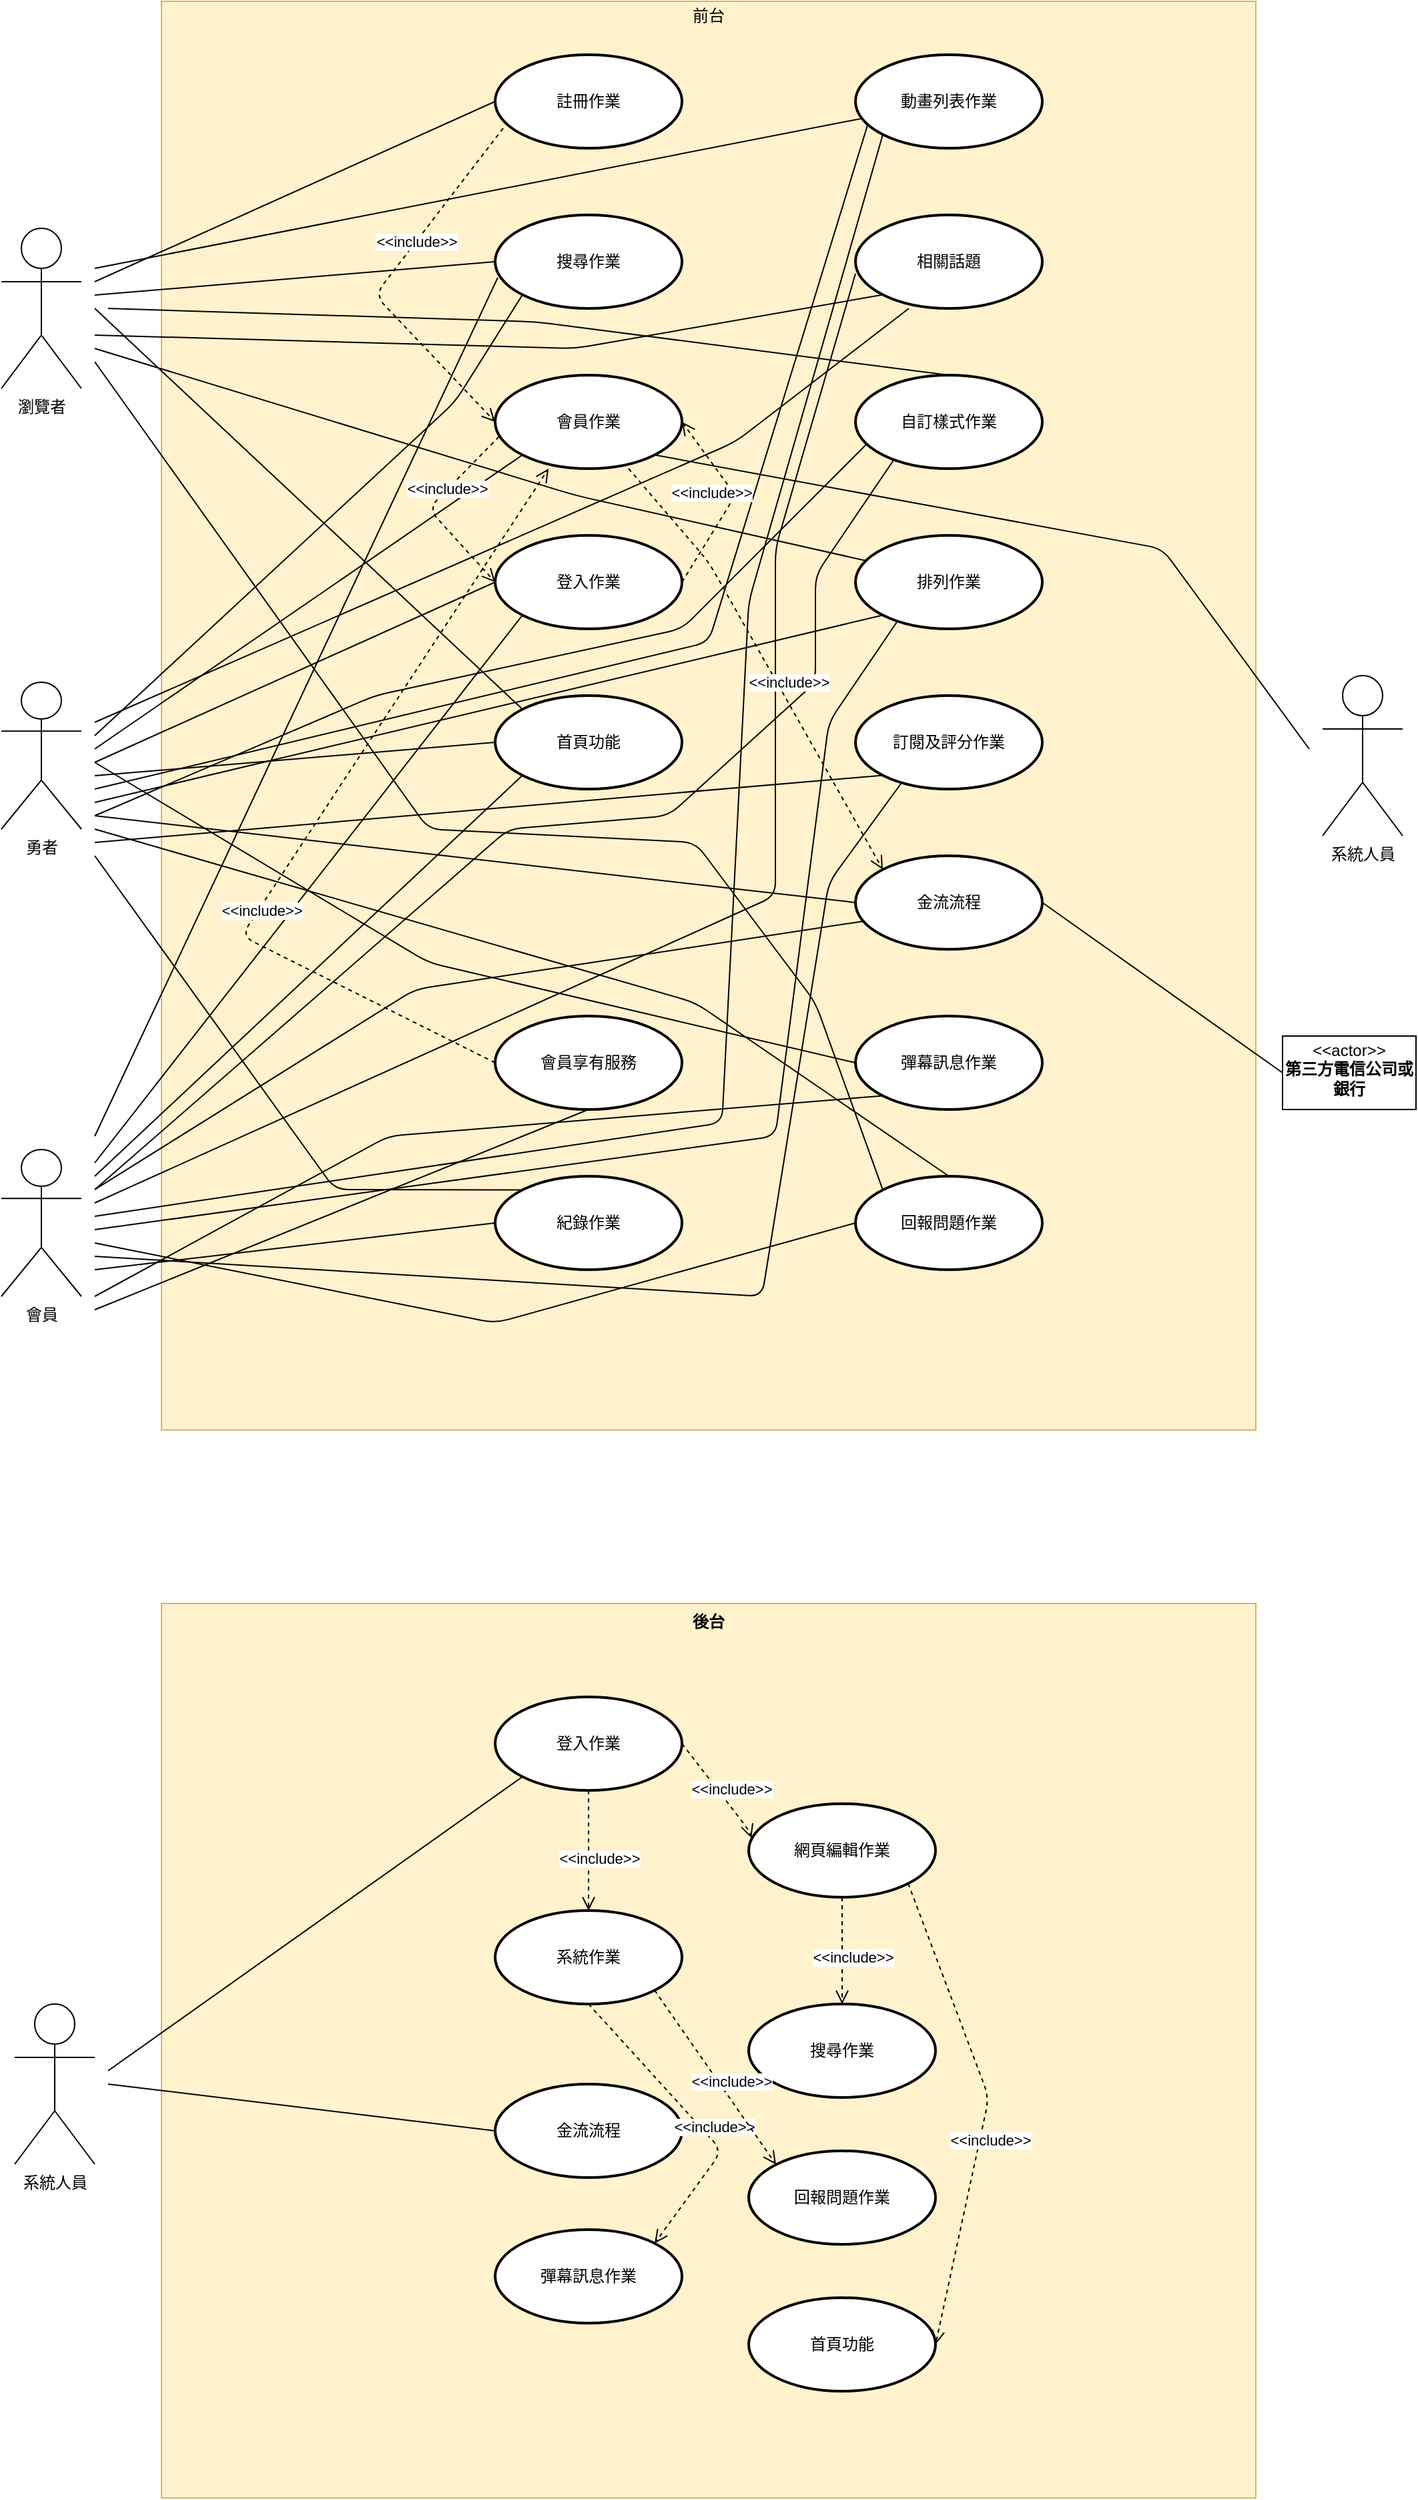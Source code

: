 <mxfile version="20.0.1" type="device"><diagram id="F3WB5YDel7c3edouXfug" name="第1頁"><mxGraphModel dx="2249" dy="794" grid="1" gridSize="10" guides="1" tooltips="1" connect="1" arrows="1" fold="1" page="1" pageScale="1" pageWidth="827" pageHeight="1169" math="0" shadow="0"><root><mxCell id="0"/><mxCell id="1" parent="0"/><mxCell id="QY_cZ6DShhvEoVotdH_t-108" value="後台" style="shape=rect;html=1;verticalAlign=top;fontStyle=1;whiteSpace=wrap;align=center;fillColor=#fff2cc;strokeColor=#d6b656;" parent="1" vertex="1"><mxGeometry x="-450" y="1400" width="820" height="670" as="geometry"/></mxCell><mxCell id="QY_cZ6DShhvEoVotdH_t-85" value="&lt;p style=&quot;margin:0px;margin-top:4px;text-align:center;&quot;&gt;前台&lt;/p&gt;" style="shape=rect;html=1;overflow=fill;html=1;whiteSpace=wrap;align=center;fillColor=#fff2cc;strokeColor=#d6b656;" parent="1" vertex="1"><mxGeometry x="-450" y="200" width="820" height="1070" as="geometry"/></mxCell><mxCell id="QY_cZ6DShhvEoVotdH_t-1" value="註冊作業" style="ellipse;whiteSpace=wrap;html=1;" parent="1" vertex="1"><mxGeometry x="-200" y="240" width="140" height="70" as="geometry"/></mxCell><mxCell id="QY_cZ6DShhvEoVotdH_t-2" value="登入作業" style="ellipse;whiteSpace=wrap;html=1;" parent="1" vertex="1"><mxGeometry x="-200" y="600" width="140" height="70" as="geometry"/></mxCell><mxCell id="QY_cZ6DShhvEoVotdH_t-3" value="會員作業" style="ellipse;whiteSpace=wrap;html=1;" parent="1" vertex="1"><mxGeometry x="-200" y="480" width="140" height="70" as="geometry"/></mxCell><mxCell id="QY_cZ6DShhvEoVotdH_t-4" value="播放作業" style="ellipse;whiteSpace=wrap;html=1;" parent="1" vertex="1"><mxGeometry x="-200" y="720" width="140" height="70" as="geometry"/></mxCell><mxCell id="QY_cZ6DShhvEoVotdH_t-5" value="搜尋作業" style="ellipse;whiteSpace=wrap;html=1;" parent="1" vertex="1"><mxGeometry x="-200" y="360" width="140" height="70" as="geometry"/></mxCell><mxCell id="QY_cZ6DShhvEoVotdH_t-6" value="相關話題" style="ellipse;whiteSpace=wrap;html=1;" parent="1" vertex="1"><mxGeometry x="70" y="360" width="140" height="70" as="geometry"/></mxCell><mxCell id="QY_cZ6DShhvEoVotdH_t-7" value="自訂樣式作業" style="ellipse;whiteSpace=wrap;html=1;" parent="1" vertex="1"><mxGeometry x="70" y="480" width="140" height="70" as="geometry"/></mxCell><mxCell id="QY_cZ6DShhvEoVotdH_t-8" value="排列作業" style="ellipse;whiteSpace=wrap;html=1;" parent="1" vertex="1"><mxGeometry x="70" y="600" width="140" height="70" as="geometry"/></mxCell><mxCell id="QY_cZ6DShhvEoVotdH_t-9" value="動畫列表作業" style="ellipse;whiteSpace=wrap;html=1;" parent="1" vertex="1"><mxGeometry x="70" y="240" width="140" height="70" as="geometry"/></mxCell><mxCell id="QY_cZ6DShhvEoVotdH_t-10" value="回報問題作業" style="ellipse;whiteSpace=wrap;html=1;strokeWidth=2;" parent="1" vertex="1"><mxGeometry x="70" y="1080" width="140" height="70" as="geometry"/></mxCell><mxCell id="QY_cZ6DShhvEoVotdH_t-11" value="訂閱及評分作業" style="ellipse;whiteSpace=wrap;html=1;" parent="1" vertex="1"><mxGeometry x="70" y="720" width="140" height="70" as="geometry"/></mxCell><mxCell id="QY_cZ6DShhvEoVotdH_t-12" value="紀錄作業" style="ellipse;whiteSpace=wrap;html=1;strokeWidth=2;" parent="1" vertex="1"><mxGeometry x="-200" y="1080" width="140" height="70" as="geometry"/></mxCell><mxCell id="QY_cZ6DShhvEoVotdH_t-13" value="彈幕訊息作業" style="ellipse;whiteSpace=wrap;html=1;strokeWidth=2;" parent="1" vertex="1"><mxGeometry x="70" y="960" width="140" height="70" as="geometry"/></mxCell><mxCell id="QY_cZ6DShhvEoVotdH_t-15" value="會員享有服務" style="ellipse;whiteSpace=wrap;html=1;strokeWidth=2;" parent="1" vertex="1"><mxGeometry x="-200" y="960" width="140" height="70" as="geometry"/></mxCell><mxCell id="QY_cZ6DShhvEoVotdH_t-18" value="金流流程" style="ellipse;whiteSpace=wrap;html=1;" parent="1" vertex="1"><mxGeometry x="70" y="840" width="140" height="70" as="geometry"/></mxCell><mxCell id="QY_cZ6DShhvEoVotdH_t-21" value="瀏覽者" style="shape=umlActor;verticalLabelPosition=bottom;verticalAlign=top;html=1;" parent="1" vertex="1"><mxGeometry x="-570" y="370" width="60" height="120" as="geometry"/></mxCell><mxCell id="QY_cZ6DShhvEoVotdH_t-22" value="勇者" style="shape=umlActor;verticalLabelPosition=bottom;verticalAlign=top;html=1;" parent="1" vertex="1"><mxGeometry x="-570" y="710" width="60" height="110" as="geometry"/></mxCell><mxCell id="QY_cZ6DShhvEoVotdH_t-23" value="會員" style="shape=umlActor;verticalLabelPosition=bottom;verticalAlign=top;html=1;" parent="1" vertex="1"><mxGeometry x="-570" y="1060" width="60" height="110" as="geometry"/></mxCell><mxCell id="QY_cZ6DShhvEoVotdH_t-37" value="" style="endArrow=none;html=1;rounded=1;entryX=0;entryY=0.5;entryDx=0;entryDy=0;" parent="1" target="QY_cZ6DShhvEoVotdH_t-1" edge="1"><mxGeometry width="50" height="50" relative="1" as="geometry"><mxPoint x="-500" y="410" as="sourcePoint"/><mxPoint x="-420" y="400" as="targetPoint"/></mxGeometry></mxCell><mxCell id="QY_cZ6DShhvEoVotdH_t-38" value="" style="endArrow=none;html=1;rounded=1;entryX=0;entryY=0.5;entryDx=0;entryDy=0;" parent="1" target="QY_cZ6DShhvEoVotdH_t-2" edge="1"><mxGeometry width="50" height="50" relative="1" as="geometry"><mxPoint x="-500" y="770" as="sourcePoint"/><mxPoint x="-420" y="750" as="targetPoint"/></mxGeometry></mxCell><mxCell id="QY_cZ6DShhvEoVotdH_t-39" value="" style="endArrow=none;html=1;rounded=1;entryX=0;entryY=1;entryDx=0;entryDy=0;" parent="1" target="QY_cZ6DShhvEoVotdH_t-2" edge="1"><mxGeometry width="50" height="50" relative="1" as="geometry"><mxPoint x="-500" y="1070" as="sourcePoint"/><mxPoint x="-430" y="1020" as="targetPoint"/></mxGeometry></mxCell><mxCell id="QY_cZ6DShhvEoVotdH_t-41" value="" style="endArrow=none;html=1;rounded=1;entryX=0;entryY=1;entryDx=0;entryDy=0;" parent="1" target="QY_cZ6DShhvEoVotdH_t-3" edge="1"><mxGeometry width="50" height="50" relative="1" as="geometry"><mxPoint x="-500" y="760" as="sourcePoint"/><mxPoint x="-370" y="630" as="targetPoint"/></mxGeometry></mxCell><mxCell id="QY_cZ6DShhvEoVotdH_t-42" value="" style="endArrow=none;html=1;rounded=1;entryX=0;entryY=0;entryDx=0;entryDy=0;" parent="1" target="QY_cZ6DShhvEoVotdH_t-4" edge="1"><mxGeometry width="50" height="50" relative="1" as="geometry"><mxPoint x="-500" y="430" as="sourcePoint"/><mxPoint x="-440" y="410" as="targetPoint"/></mxGeometry></mxCell><mxCell id="QY_cZ6DShhvEoVotdH_t-44" value="" style="endArrow=none;html=1;rounded=1;entryX=0;entryY=0.5;entryDx=0;entryDy=0;" parent="1" target="QY_cZ6DShhvEoVotdH_t-4" edge="1"><mxGeometry width="50" height="50" relative="1" as="geometry"><mxPoint x="-500" y="780" as="sourcePoint"/><mxPoint x="-420" y="770" as="targetPoint"/></mxGeometry></mxCell><mxCell id="QY_cZ6DShhvEoVotdH_t-45" value="" style="endArrow=none;html=1;rounded=1;entryX=0;entryY=1;entryDx=0;entryDy=0;" parent="1" target="QY_cZ6DShhvEoVotdH_t-4" edge="1"><mxGeometry width="50" height="50" relative="1" as="geometry"><mxPoint x="-500" y="1080" as="sourcePoint"/><mxPoint x="-450" y="1040" as="targetPoint"/></mxGeometry></mxCell><mxCell id="QY_cZ6DShhvEoVotdH_t-46" value="" style="endArrow=none;html=1;rounded=1;entryX=0;entryY=0.5;entryDx=0;entryDy=0;" parent="1" target="QY_cZ6DShhvEoVotdH_t-5" edge="1"><mxGeometry width="50" height="50" relative="1" as="geometry"><mxPoint x="-500" y="420" as="sourcePoint"/><mxPoint x="-410" y="380" as="targetPoint"/></mxGeometry></mxCell><mxCell id="QY_cZ6DShhvEoVotdH_t-47" value="" style="endArrow=none;html=1;rounded=1;entryX=0;entryY=1;entryDx=0;entryDy=0;" parent="1" target="QY_cZ6DShhvEoVotdH_t-5" edge="1"><mxGeometry width="50" height="50" relative="1" as="geometry"><mxPoint x="-500" y="750" as="sourcePoint"/><mxPoint x="-450" y="700" as="targetPoint"/><Array as="points"><mxPoint x="-230" y="500"/></Array></mxGeometry></mxCell><mxCell id="QY_cZ6DShhvEoVotdH_t-48" value="" style="endArrow=none;html=1;rounded=1;entryX=0.014;entryY=0.671;entryDx=0;entryDy=0;entryPerimeter=0;" parent="1" target="QY_cZ6DShhvEoVotdH_t-5" edge="1"><mxGeometry width="50" height="50" relative="1" as="geometry"><mxPoint x="-500" y="1050" as="sourcePoint"/><mxPoint x="-450" y="1000" as="targetPoint"/></mxGeometry></mxCell><mxCell id="QY_cZ6DShhvEoVotdH_t-49" value="" style="endArrow=none;html=1;rounded=1;entryX=0;entryY=1;entryDx=0;entryDy=0;" parent="1" target="QY_cZ6DShhvEoVotdH_t-6" edge="1"><mxGeometry width="50" height="50" relative="1" as="geometry"><mxPoint x="-500" y="450" as="sourcePoint"/><mxPoint x="40" y="410" as="targetPoint"/><Array as="points"><mxPoint x="-140" y="460"/></Array></mxGeometry></mxCell><mxCell id="QY_cZ6DShhvEoVotdH_t-50" value="" style="endArrow=none;html=1;rounded=1;entryX=0.286;entryY=1;entryDx=0;entryDy=0;entryPerimeter=0;" parent="1" target="QY_cZ6DShhvEoVotdH_t-6" edge="1"><mxGeometry width="50" height="50" relative="1" as="geometry"><mxPoint x="-500" y="740" as="sourcePoint"/><mxPoint x="-450" y="690" as="targetPoint"/><Array as="points"><mxPoint x="-20" y="530"/></Array></mxGeometry></mxCell><mxCell id="QY_cZ6DShhvEoVotdH_t-51" value="" style="endArrow=none;html=1;rounded=1;entryX=0;entryY=0.629;entryDx=0;entryDy=0;entryPerimeter=0;" parent="1" target="QY_cZ6DShhvEoVotdH_t-6" edge="1"><mxGeometry width="50" height="50" relative="1" as="geometry"><mxPoint x="-500" y="1100" as="sourcePoint"/><mxPoint x="-420" y="1060" as="targetPoint"/><Array as="points"><mxPoint x="10" y="870"/><mxPoint x="10" y="610"/></Array></mxGeometry></mxCell><mxCell id="QY_cZ6DShhvEoVotdH_t-53" value="" style="endArrow=none;html=1;rounded=1;" parent="1" target="QY_cZ6DShhvEoVotdH_t-9" edge="1"><mxGeometry width="50" height="50" relative="1" as="geometry"><mxPoint x="-500" y="400" as="sourcePoint"/><mxPoint x="-360" y="370" as="targetPoint"/></mxGeometry></mxCell><mxCell id="QY_cZ6DShhvEoVotdH_t-55" value="" style="endArrow=none;html=1;rounded=1;entryX=0.064;entryY=0.757;entryDx=0;entryDy=0;entryPerimeter=0;" parent="1" target="QY_cZ6DShhvEoVotdH_t-9" edge="1"><mxGeometry width="50" height="50" relative="1" as="geometry"><mxPoint x="-500" y="790" as="sourcePoint"/><mxPoint x="-400" y="750" as="targetPoint"/><Array as="points"><mxPoint x="-40" y="680"/></Array></mxGeometry></mxCell><mxCell id="QY_cZ6DShhvEoVotdH_t-56" value="" style="endArrow=none;html=1;rounded=1;entryX=0;entryY=1;entryDx=0;entryDy=0;" parent="1" target="QY_cZ6DShhvEoVotdH_t-9" edge="1"><mxGeometry width="50" height="50" relative="1" as="geometry"><mxPoint x="-500" y="1110" as="sourcePoint"/><mxPoint x="-390" y="1070" as="targetPoint"/><Array as="points"><mxPoint x="-30" y="1040"/><mxPoint x="-10" y="650"/></Array></mxGeometry></mxCell><mxCell id="QY_cZ6DShhvEoVotdH_t-57" value="" style="endArrow=none;html=1;rounded=1;entryX=0.057;entryY=0.271;entryDx=0;entryDy=0;entryPerimeter=0;" parent="1" target="QY_cZ6DShhvEoVotdH_t-8" edge="1"><mxGeometry width="50" height="50" relative="1" as="geometry"><mxPoint x="-500" y="460" as="sourcePoint"/><mxPoint x="-420" y="430" as="targetPoint"/><Array as="points"><mxPoint x="-140" y="570"/></Array></mxGeometry></mxCell><mxCell id="QY_cZ6DShhvEoVotdH_t-58" value="" style="endArrow=none;html=1;rounded=1;entryX=0;entryY=1;entryDx=0;entryDy=0;" parent="1" target="QY_cZ6DShhvEoVotdH_t-8" edge="1"><mxGeometry width="50" height="50" relative="1" as="geometry"><mxPoint x="-500" y="800" as="sourcePoint"/><mxPoint x="-400" y="780" as="targetPoint"/></mxGeometry></mxCell><mxCell id="QY_cZ6DShhvEoVotdH_t-59" value="" style="endArrow=none;html=1;rounded=1;entryX=0.221;entryY=0.929;entryDx=0;entryDy=0;entryPerimeter=0;" parent="1" target="QY_cZ6DShhvEoVotdH_t-8" edge="1"><mxGeometry width="50" height="50" relative="1" as="geometry"><mxPoint x="-500" y="1120" as="sourcePoint"/><mxPoint x="-430" y="1100" as="targetPoint"/><Array as="points"><mxPoint x="10" y="1050"/><mxPoint x="50" y="740"/></Array></mxGeometry></mxCell><mxCell id="QY_cZ6DShhvEoVotdH_t-60" value="" style="endArrow=none;html=1;rounded=1;entryX=0.5;entryY=0;entryDx=0;entryDy=0;" parent="1" target="QY_cZ6DShhvEoVotdH_t-7" edge="1"><mxGeometry width="50" height="50" relative="1" as="geometry"><mxPoint x="-490" y="430" as="sourcePoint"/><mxPoint x="-40" y="440" as="targetPoint"/><Array as="points"><mxPoint x="-170" y="440"/></Array></mxGeometry></mxCell><mxCell id="QY_cZ6DShhvEoVotdH_t-61" value="" style="endArrow=none;html=1;rounded=1;entryX=0.057;entryY=0.743;entryDx=0;entryDy=0;entryPerimeter=0;" parent="1" target="QY_cZ6DShhvEoVotdH_t-7" edge="1"><mxGeometry width="50" height="50" relative="1" as="geometry"><mxPoint x="-500" y="810" as="sourcePoint"/><mxPoint x="-420" y="770" as="targetPoint"/><Array as="points"><mxPoint x="-290" y="720"/><mxPoint x="-60" y="670"/></Array></mxGeometry></mxCell><mxCell id="QY_cZ6DShhvEoVotdH_t-62" value="" style="endArrow=none;html=1;rounded=1;entryX=0.207;entryY=0.9;entryDx=0;entryDy=0;entryPerimeter=0;" parent="1" target="QY_cZ6DShhvEoVotdH_t-7" edge="1"><mxGeometry width="50" height="50" relative="1" as="geometry"><mxPoint x="-500" y="1090" as="sourcePoint"/><mxPoint x="-390" y="1040" as="targetPoint"/><Array as="points"><mxPoint x="-190" y="820"/><mxPoint x="-70" y="810"/><mxPoint x="40" y="710"/><mxPoint x="40" y="630"/></Array></mxGeometry></mxCell><mxCell id="QY_cZ6DShhvEoVotdH_t-63" value="" style="endArrow=none;html=1;rounded=1;entryX=0;entryY=0.5;entryDx=0;entryDy=0;" parent="1" target="QY_cZ6DShhvEoVotdH_t-10" edge="1"><mxGeometry width="50" height="50" relative="1" as="geometry"><mxPoint x="-500" y="1130" as="sourcePoint"/><mxPoint x="-350" y="1120" as="targetPoint"/><Array as="points"><mxPoint x="-200" y="1190"/></Array></mxGeometry></mxCell><mxCell id="QY_cZ6DShhvEoVotdH_t-64" value="" style="endArrow=none;html=1;rounded=1;entryX=0.5;entryY=0;entryDx=0;entryDy=0;" parent="1" target="QY_cZ6DShhvEoVotdH_t-10" edge="1"><mxGeometry width="50" height="50" relative="1" as="geometry"><mxPoint x="-500" y="820" as="sourcePoint"/><mxPoint x="-420" y="810" as="targetPoint"/><Array as="points"><mxPoint x="-50" y="950"/></Array></mxGeometry></mxCell><mxCell id="QY_cZ6DShhvEoVotdH_t-65" value="" style="endArrow=none;html=1;rounded=1;entryX=0;entryY=0;entryDx=0;entryDy=0;" parent="1" target="QY_cZ6DShhvEoVotdH_t-10" edge="1"><mxGeometry width="50" height="50" relative="1" as="geometry"><mxPoint x="-500" y="470" as="sourcePoint"/><mxPoint x="-360" y="480" as="targetPoint"/><Array as="points"><mxPoint x="-250" y="820"/><mxPoint x="-50" y="830"/><mxPoint x="40" y="950"/></Array></mxGeometry></mxCell><mxCell id="QY_cZ6DShhvEoVotdH_t-66" value="" style="endArrow=none;html=1;rounded=1;entryX=0;entryY=1;entryDx=0;entryDy=0;" parent="1" target="QY_cZ6DShhvEoVotdH_t-11" edge="1"><mxGeometry width="50" height="50" relative="1" as="geometry"><mxPoint x="-500" y="830" as="sourcePoint"/><mxPoint x="-390" y="800" as="targetPoint"/></mxGeometry></mxCell><mxCell id="QY_cZ6DShhvEoVotdH_t-67" value="" style="endArrow=none;html=1;rounded=1;entryX=0.243;entryY=0.943;entryDx=0;entryDy=0;entryPerimeter=0;" parent="1" target="QY_cZ6DShhvEoVotdH_t-11" edge="1"><mxGeometry width="50" height="50" relative="1" as="geometry"><mxPoint x="-500" y="1140" as="sourcePoint"/><mxPoint x="-430" y="1110" as="targetPoint"/><Array as="points"><mxPoint y="1170"/><mxPoint x="50" y="860"/></Array></mxGeometry></mxCell><mxCell id="QY_cZ6DShhvEoVotdH_t-68" value="" style="endArrow=none;html=1;rounded=1;entryX=0;entryY=0.5;entryDx=0;entryDy=0;" parent="1" target="QY_cZ6DShhvEoVotdH_t-12" edge="1"><mxGeometry width="50" height="50" relative="1" as="geometry"><mxPoint x="-500" y="1150" as="sourcePoint"/><mxPoint x="-430" y="1130" as="targetPoint"/></mxGeometry></mxCell><mxCell id="QY_cZ6DShhvEoVotdH_t-69" value="" style="endArrow=none;html=1;rounded=1;entryX=0;entryY=0;entryDx=0;entryDy=0;" parent="1" target="QY_cZ6DShhvEoVotdH_t-12" edge="1"><mxGeometry width="50" height="50" relative="1" as="geometry"><mxPoint x="-500" y="840" as="sourcePoint"/><mxPoint x="-440" y="830" as="targetPoint"/><Array as="points"><mxPoint x="-320" y="1090"/></Array></mxGeometry></mxCell><mxCell id="QY_cZ6DShhvEoVotdH_t-70" value="" style="endArrow=none;html=1;rounded=1;entryX=0;entryY=0.5;entryDx=0;entryDy=0;" parent="1" target="QY_cZ6DShhvEoVotdH_t-13" edge="1"><mxGeometry width="50" height="50" relative="1" as="geometry"><mxPoint x="-500" y="770" as="sourcePoint"/><mxPoint x="-410" y="780" as="targetPoint"/><Array as="points"><mxPoint x="-250" y="920"/></Array></mxGeometry></mxCell><mxCell id="QY_cZ6DShhvEoVotdH_t-71" value="" style="endArrow=none;html=1;rounded=1;entryX=0;entryY=1;entryDx=0;entryDy=0;" parent="1" target="QY_cZ6DShhvEoVotdH_t-13" edge="1"><mxGeometry width="50" height="50" relative="1" as="geometry"><mxPoint x="-500" y="1170" as="sourcePoint"/><mxPoint x="-410" y="1120" as="targetPoint"/><Array as="points"><mxPoint x="-280" y="1050"/></Array></mxGeometry></mxCell><mxCell id="QY_cZ6DShhvEoVotdH_t-72" value="" style="endArrow=none;html=1;rounded=1;entryX=0.5;entryY=1;entryDx=0;entryDy=0;" parent="1" target="QY_cZ6DShhvEoVotdH_t-15" edge="1"><mxGeometry width="50" height="50" relative="1" as="geometry"><mxPoint x="-500" y="1180" as="sourcePoint"/><mxPoint x="-410" y="1170" as="targetPoint"/></mxGeometry></mxCell><mxCell id="QY_cZ6DShhvEoVotdH_t-74" value="" style="endArrow=none;html=1;rounded=1;entryX=0;entryY=0.5;entryDx=0;entryDy=0;" parent="1" target="QY_cZ6DShhvEoVotdH_t-18" edge="1"><mxGeometry width="50" height="50" relative="1" as="geometry"><mxPoint x="-500" y="810" as="sourcePoint"/><mxPoint x="-390" y="840" as="targetPoint"/></mxGeometry></mxCell><mxCell id="QY_cZ6DShhvEoVotdH_t-75" value="" style="endArrow=none;html=1;rounded=1;entryX=0.043;entryY=0.7;entryDx=0;entryDy=0;entryPerimeter=0;" parent="1" target="QY_cZ6DShhvEoVotdH_t-18" edge="1"><mxGeometry width="50" height="50" relative="1" as="geometry"><mxPoint x="-500" y="1090" as="sourcePoint"/><mxPoint x="-380" y="1020" as="targetPoint"/><Array as="points"><mxPoint x="-260" y="940"/></Array></mxGeometry></mxCell><mxCell id="QY_cZ6DShhvEoVotdH_t-76" value="系統人員" style="shape=umlActor;verticalLabelPosition=bottom;verticalAlign=top;html=1;" parent="1" vertex="1"><mxGeometry x="420" y="705" width="60" height="120" as="geometry"/></mxCell><mxCell id="QY_cZ6DShhvEoVotdH_t-77" value="&amp;lt;&amp;lt;include&amp;gt;&amp;gt;" style="endArrow=open;endSize=8;dashed=1;html=1;rounded=1;exitX=0.043;exitY=0.786;exitDx=0;exitDy=0;exitPerimeter=0;entryX=0;entryY=0.5;entryDx=0;entryDy=0;" parent="1" source="QY_cZ6DShhvEoVotdH_t-1" target="QY_cZ6DShhvEoVotdH_t-3" edge="1"><mxGeometry x="-0.254" y="-1" width="160" relative="1" as="geometry"><mxPoint x="-260" y="310" as="sourcePoint"/><mxPoint x="-300" y="480" as="targetPoint"/><Array as="points"><mxPoint x="-290" y="420"/></Array><mxPoint x="1" as="offset"/></mxGeometry></mxCell><mxCell id="QY_cZ6DShhvEoVotdH_t-78" value="&amp;lt;&amp;lt;include&amp;gt;&amp;gt;" style="endArrow=open;endSize=8;dashed=1;html=1;rounded=1;exitX=0.021;exitY=0.657;exitDx=0;exitDy=0;exitPerimeter=0;entryX=0;entryY=0.5;entryDx=0;entryDy=0;" parent="1" source="QY_cZ6DShhvEoVotdH_t-3" target="QY_cZ6DShhvEoVotdH_t-2" edge="1"><mxGeometry x="-0.254" y="-1" width="160" relative="1" as="geometry"><mxPoint x="-220" y="520" as="sourcePoint"/><mxPoint x="-260" y="550" as="targetPoint"/><Array as="points"><mxPoint x="-250" y="580"/></Array><mxPoint x="1" as="offset"/></mxGeometry></mxCell><mxCell id="QY_cZ6DShhvEoVotdH_t-79" value="&amp;lt;&amp;lt;include&amp;gt;&amp;gt;" style="endArrow=open;endSize=8;dashed=1;html=1;rounded=1;exitX=1;exitY=0.5;exitDx=0;exitDy=0;entryX=1;entryY=0.5;entryDx=0;entryDy=0;" parent="1" source="QY_cZ6DShhvEoVotdH_t-2" target="QY_cZ6DShhvEoVotdH_t-3" edge="1"><mxGeometry x="-0.052" y="16" width="160" relative="1" as="geometry"><mxPoint x="22.94" y="510" as="sourcePoint"/><mxPoint x="20" y="619.01" as="targetPoint"/><Array as="points"><mxPoint x="-20" y="570"/></Array><mxPoint as="offset"/></mxGeometry></mxCell><mxCell id="QY_cZ6DShhvEoVotdH_t-80" value="&amp;lt;&amp;lt;include&amp;gt;&amp;gt;" style="endArrow=open;endSize=8;dashed=1;html=1;rounded=1;exitX=0;exitY=0.5;exitDx=0;exitDy=0;entryX=0.286;entryY=1;entryDx=0;entryDy=0;entryPerimeter=0;" parent="1" source="QY_cZ6DShhvEoVotdH_t-15" target="QY_cZ6DShhvEoVotdH_t-3" edge="1"><mxGeometry x="-0.254" y="-1" width="160" relative="1" as="geometry"><mxPoint x="-217.06" y="930" as="sourcePoint"/><mxPoint x="-220" y="1039.01" as="targetPoint"/><Array as="points"><mxPoint x="-390" y="900"/></Array><mxPoint x="1" as="offset"/></mxGeometry></mxCell><mxCell id="QY_cZ6DShhvEoVotdH_t-82" value="" style="endArrow=none;html=1;rounded=1;endSize=8;exitX=1;exitY=1;exitDx=0;exitDy=0;" parent="1" source="QY_cZ6DShhvEoVotdH_t-3" edge="1"><mxGeometry width="50" height="50" relative="1" as="geometry"><mxPoint x="360" y="810" as="sourcePoint"/><mxPoint x="410" y="760" as="targetPoint"/><Array as="points"><mxPoint x="300" y="610"/></Array></mxGeometry></mxCell><mxCell id="QY_cZ6DShhvEoVotdH_t-83" value="&amp;lt;&amp;lt;include&amp;gt;&amp;gt;" style="endArrow=open;endSize=8;dashed=1;html=1;rounded=1;exitX=0.714;exitY=1;exitDx=0;exitDy=0;entryX=0;entryY=0;entryDx=0;entryDy=0;exitPerimeter=0;" parent="1" source="QY_cZ6DShhvEoVotdH_t-3" target="QY_cZ6DShhvEoVotdH_t-18" edge="1"><mxGeometry x="0.121" y="8" width="160" relative="1" as="geometry"><mxPoint x="-50" y="645" as="sourcePoint"/><mxPoint x="-50" y="525" as="targetPoint"/><Array as="points"><mxPoint x="-40" y="620"/></Array><mxPoint as="offset"/></mxGeometry></mxCell><mxCell id="QY_cZ6DShhvEoVotdH_t-86" value="&lt;p style=&quot;margin:0px;margin-top:4px;text-align:center;&quot;&gt;&amp;lt;&amp;lt;actor&amp;gt;&amp;gt;&lt;br&gt;&lt;b&gt;第三方電信公司或銀行&lt;/b&gt;&lt;/p&gt;" style="shape=rect;html=1;overflow=fill;html=1;whiteSpace=wrap;align=center;" parent="1" vertex="1"><mxGeometry x="390" y="975" width="100" height="55" as="geometry"/></mxCell><mxCell id="QY_cZ6DShhvEoVotdH_t-87" value="" style="endArrow=none;html=1;rounded=1;endSize=8;exitX=1;exitY=0.5;exitDx=0;exitDy=0;entryX=0;entryY=0.5;entryDx=0;entryDy=0;" parent="1" source="QY_cZ6DShhvEoVotdH_t-18" target="QY_cZ6DShhvEoVotdH_t-86" edge="1"><mxGeometry width="50" height="50" relative="1" as="geometry"><mxPoint x="430" y="990" as="sourcePoint"/><mxPoint x="480" y="940" as="targetPoint"/></mxGeometry></mxCell><mxCell id="QY_cZ6DShhvEoVotdH_t-89" value="系統人員" style="shape=umlActor;verticalLabelPosition=bottom;verticalAlign=top;html=1;" parent="1" vertex="1"><mxGeometry x="-560" y="1700" width="60" height="120" as="geometry"/></mxCell><mxCell id="QY_cZ6DShhvEoVotdH_t-90" value="網頁編輯作業" style="ellipse;whiteSpace=wrap;html=1;strokeWidth=2;" parent="1" vertex="1"><mxGeometry x="-10" y="1550" width="140" height="70" as="geometry"/></mxCell><mxCell id="QY_cZ6DShhvEoVotdH_t-91" value="系統作業" style="ellipse;whiteSpace=wrap;html=1;strokeWidth=2;" parent="1" vertex="1"><mxGeometry x="-200" y="1630" width="140" height="70" as="geometry"/></mxCell><mxCell id="QY_cZ6DShhvEoVotdH_t-92" value="登入作業" style="ellipse;whiteSpace=wrap;html=1;strokeWidth=2;" parent="1" vertex="1"><mxGeometry x="-200" y="1470" width="140" height="70" as="geometry"/></mxCell><mxCell id="QY_cZ6DShhvEoVotdH_t-93" value="金流流程" style="ellipse;whiteSpace=wrap;html=1;strokeWidth=2;" parent="1" vertex="1"><mxGeometry x="-200" y="1760" width="140" height="70" as="geometry"/></mxCell><mxCell id="QY_cZ6DShhvEoVotdH_t-94" value="首頁功能" style="ellipse;whiteSpace=wrap;html=1;strokeWidth=2;" parent="1" vertex="1"><mxGeometry x="-10" y="1920" width="140" height="70" as="geometry"/></mxCell><mxCell id="QY_cZ6DShhvEoVotdH_t-95" value="彈幕訊息作業" style="ellipse;whiteSpace=wrap;html=1;strokeWidth=2;" parent="1" vertex="1"><mxGeometry x="-200" y="1869" width="140" height="70" as="geometry"/></mxCell><mxCell id="QY_cZ6DShhvEoVotdH_t-96" value="回報問題作業" style="ellipse;whiteSpace=wrap;html=1;strokeWidth=2;" parent="1" vertex="1"><mxGeometry x="-10" y="1810" width="140" height="70" as="geometry"/></mxCell><mxCell id="QY_cZ6DShhvEoVotdH_t-97" value="搜尋作業" style="ellipse;whiteSpace=wrap;html=1;strokeWidth=2;" parent="1" vertex="1"><mxGeometry x="-10" y="1700" width="140" height="70" as="geometry"/></mxCell><mxCell id="QY_cZ6DShhvEoVotdH_t-98" value="" style="endArrow=none;html=1;rounded=1;endSize=8;entryX=0;entryY=1;entryDx=0;entryDy=0;" parent="1" target="QY_cZ6DShhvEoVotdH_t-92" edge="1"><mxGeometry width="50" height="50" relative="1" as="geometry"><mxPoint x="-490" y="1750" as="sourcePoint"/><mxPoint x="-420" y="1740" as="targetPoint"/></mxGeometry></mxCell><mxCell id="QY_cZ6DShhvEoVotdH_t-99" value="&amp;lt;&amp;lt;include&amp;gt;&amp;gt;" style="endArrow=open;endSize=8;dashed=1;html=1;rounded=1;exitX=1;exitY=0.5;exitDx=0;exitDy=0;entryX=0.015;entryY=0.366;entryDx=0;entryDy=0;entryPerimeter=0;" parent="1" source="QY_cZ6DShhvEoVotdH_t-92" target="QY_cZ6DShhvEoVotdH_t-90" edge="1"><mxGeometry x="0.121" y="8" width="160" relative="1" as="geometry"><mxPoint x="-70.0" y="1499.75" as="sourcePoint"/><mxPoint x="120.543" y="1800.001" as="targetPoint"/><Array as="points"><mxPoint x="-9.96" y="1569.75"/></Array><mxPoint as="offset"/></mxGeometry></mxCell><mxCell id="QY_cZ6DShhvEoVotdH_t-103" value="&amp;lt;&amp;lt;include&amp;gt;&amp;gt;" style="endArrow=open;endSize=8;dashed=1;html=1;rounded=1;exitX=0.5;exitY=1;exitDx=0;exitDy=0;entryX=0.5;entryY=0;entryDx=0;entryDy=0;" parent="1" source="QY_cZ6DShhvEoVotdH_t-92" target="QY_cZ6DShhvEoVotdH_t-91" edge="1"><mxGeometry x="0.121" y="8" width="160" relative="1" as="geometry"><mxPoint x="-120.0" y="1559.38" as="sourcePoint"/><mxPoint x="-67.9" y="1630.0" as="targetPoint"/><Array as="points"><mxPoint x="-130" y="1580"/></Array><mxPoint as="offset"/></mxGeometry></mxCell><mxCell id="QY_cZ6DShhvEoVotdH_t-104" value="" style="endArrow=none;html=1;rounded=1;endSize=8;entryX=0;entryY=0.5;entryDx=0;entryDy=0;" parent="1" target="QY_cZ6DShhvEoVotdH_t-93" edge="1"><mxGeometry width="50" height="50" relative="1" as="geometry"><mxPoint x="-490" y="1760" as="sourcePoint"/><mxPoint x="-350" y="1760" as="targetPoint"/></mxGeometry></mxCell><mxCell id="QY_cZ6DShhvEoVotdH_t-105" value="&amp;lt;&amp;lt;include&amp;gt;&amp;gt;" style="endArrow=open;endSize=8;dashed=1;html=1;rounded=1;exitX=0.5;exitY=1;exitDx=0;exitDy=0;entryX=1;entryY=0;entryDx=0;entryDy=0;" parent="1" source="QY_cZ6DShhvEoVotdH_t-91" target="QY_cZ6DShhvEoVotdH_t-95" edge="1"><mxGeometry x="0.121" y="8" width="160" relative="1" as="geometry"><mxPoint x="10" y="1760" as="sourcePoint"/><mxPoint x="10" y="1850" as="targetPoint"/><Array as="points"><mxPoint x="-30" y="1810"/></Array><mxPoint as="offset"/></mxGeometry></mxCell><mxCell id="QY_cZ6DShhvEoVotdH_t-106" value="&amp;lt;&amp;lt;include&amp;gt;&amp;gt;" style="endArrow=open;endSize=8;dashed=1;html=1;rounded=1;exitX=1;exitY=1;exitDx=0;exitDy=0;entryX=0;entryY=0;entryDx=0;entryDy=0;" parent="1" source="QY_cZ6DShhvEoVotdH_t-91" target="QY_cZ6DShhvEoVotdH_t-96" edge="1"><mxGeometry x="0.121" y="8" width="160" relative="1" as="geometry"><mxPoint x="-40.43" y="1660" as="sourcePoint"/><mxPoint x="-40.43" y="1750" as="targetPoint"/><Array as="points"/><mxPoint as="offset"/></mxGeometry></mxCell><mxCell id="QY_cZ6DShhvEoVotdH_t-107" value="&amp;lt;&amp;lt;include&amp;gt;&amp;gt;" style="endArrow=open;endSize=8;dashed=1;html=1;rounded=1;exitX=0.5;exitY=1;exitDx=0;exitDy=0;entryX=0.5;entryY=0;entryDx=0;entryDy=0;" parent="1" source="QY_cZ6DShhvEoVotdH_t-90" target="QY_cZ6DShhvEoVotdH_t-97" edge="1"><mxGeometry x="0.121" y="8" width="160" relative="1" as="geometry"><mxPoint x="70.0" y="1630.0" as="sourcePoint"/><mxPoint x="122.1" y="1700.62" as="targetPoint"/><Array as="points"><mxPoint x="60" y="1660"/></Array><mxPoint as="offset"/></mxGeometry></mxCell><mxCell id="QY_cZ6DShhvEoVotdH_t-109" value="&amp;lt;&amp;lt;include&amp;gt;&amp;gt;" style="endArrow=open;endSize=8;dashed=1;html=1;rounded=1;exitX=1;exitY=1;exitDx=0;exitDy=0;entryX=1;entryY=0.5;entryDx=0;entryDy=0;" parent="1" source="QY_cZ6DShhvEoVotdH_t-90" target="QY_cZ6DShhvEoVotdH_t-94" edge="1"><mxGeometry x="0.121" y="8" width="160" relative="1" as="geometry"><mxPoint x="250" y="1689.38" as="sourcePoint"/><mxPoint x="302.1" y="1760" as="targetPoint"/><Array as="points"><mxPoint x="170" y="1770"/></Array><mxPoint as="offset"/></mxGeometry></mxCell><mxCell id="QY_cZ6DShhvEoVotdH_t-110" value="註冊作業" style="ellipse;whiteSpace=wrap;html=1;strokeWidth=2;" parent="1" vertex="1"><mxGeometry x="-200" y="240" width="140" height="70" as="geometry"/></mxCell><mxCell id="QY_cZ6DShhvEoVotdH_t-111" value="動畫列表作業" style="ellipse;whiteSpace=wrap;html=1;strokeWidth=2;" parent="1" vertex="1"><mxGeometry x="70" y="240" width="140" height="70" as="geometry"/></mxCell><mxCell id="QY_cZ6DShhvEoVotdH_t-112" value="搜尋作業" style="ellipse;whiteSpace=wrap;html=1;strokeWidth=2;" parent="1" vertex="1"><mxGeometry x="-200" y="360" width="140" height="70" as="geometry"/></mxCell><mxCell id="QY_cZ6DShhvEoVotdH_t-113" value="相關話題" style="ellipse;whiteSpace=wrap;html=1;strokeWidth=2;" parent="1" vertex="1"><mxGeometry x="70" y="360" width="140" height="70" as="geometry"/></mxCell><mxCell id="QY_cZ6DShhvEoVotdH_t-114" value="自訂樣式作業" style="ellipse;whiteSpace=wrap;html=1;strokeWidth=2;" parent="1" vertex="1"><mxGeometry x="70" y="480" width="140" height="70" as="geometry"/></mxCell><mxCell id="QY_cZ6DShhvEoVotdH_t-115" value="會員作業" style="ellipse;whiteSpace=wrap;html=1;strokeWidth=2;" parent="1" vertex="1"><mxGeometry x="-200" y="480" width="140" height="70" as="geometry"/></mxCell><mxCell id="QY_cZ6DShhvEoVotdH_t-116" value="登入作業" style="ellipse;whiteSpace=wrap;html=1;strokeWidth=2;" parent="1" vertex="1"><mxGeometry x="-200" y="600" width="140" height="70" as="geometry"/></mxCell><mxCell id="QY_cZ6DShhvEoVotdH_t-117" value="排列作業" style="ellipse;whiteSpace=wrap;html=1;strokeWidth=2;" parent="1" vertex="1"><mxGeometry x="70" y="600" width="140" height="70" as="geometry"/></mxCell><mxCell id="QY_cZ6DShhvEoVotdH_t-118" value="首頁功能" style="ellipse;whiteSpace=wrap;html=1;strokeWidth=2;" parent="1" vertex="1"><mxGeometry x="-200" y="720" width="140" height="70" as="geometry"/></mxCell><mxCell id="QY_cZ6DShhvEoVotdH_t-119" value="訂閱及評分作業" style="ellipse;whiteSpace=wrap;html=1;strokeWidth=2;" parent="1" vertex="1"><mxGeometry x="70" y="720" width="140" height="70" as="geometry"/></mxCell><mxCell id="QY_cZ6DShhvEoVotdH_t-120" value="金流流程" style="ellipse;whiteSpace=wrap;html=1;strokeWidth=2;" parent="1" vertex="1"><mxGeometry x="70" y="840" width="140" height="70" as="geometry"/></mxCell></root></mxGraphModel></diagram></mxfile>